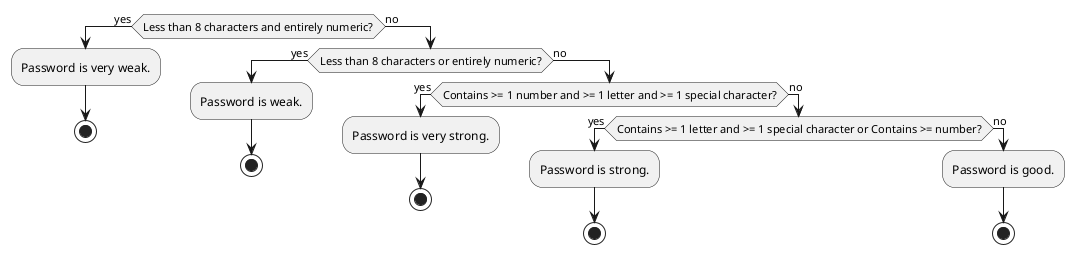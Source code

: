 @startuml
if (Less than 8 characters and entirely numeric?) then (yes)
        :Password is very weak.;
        stop
else (no)
    if (Less than 8 characters or entirely numeric?) then (yes)
        :Password is weak.;
        stop
    else (no)
        if (Contains >= 1 number and >= 1 letter and >= 1 special character?) then (yes)
           :Password is very strong.;
           stop
        else (no)
            if (Contains >= 1 letter and >= 1 special character or Contains >= number?) then (yes)
                :Password is strong.;
                stop
            else (no)
                :Password is good.;
                stop
            endif
        endif
    endif
endif
@enduml
